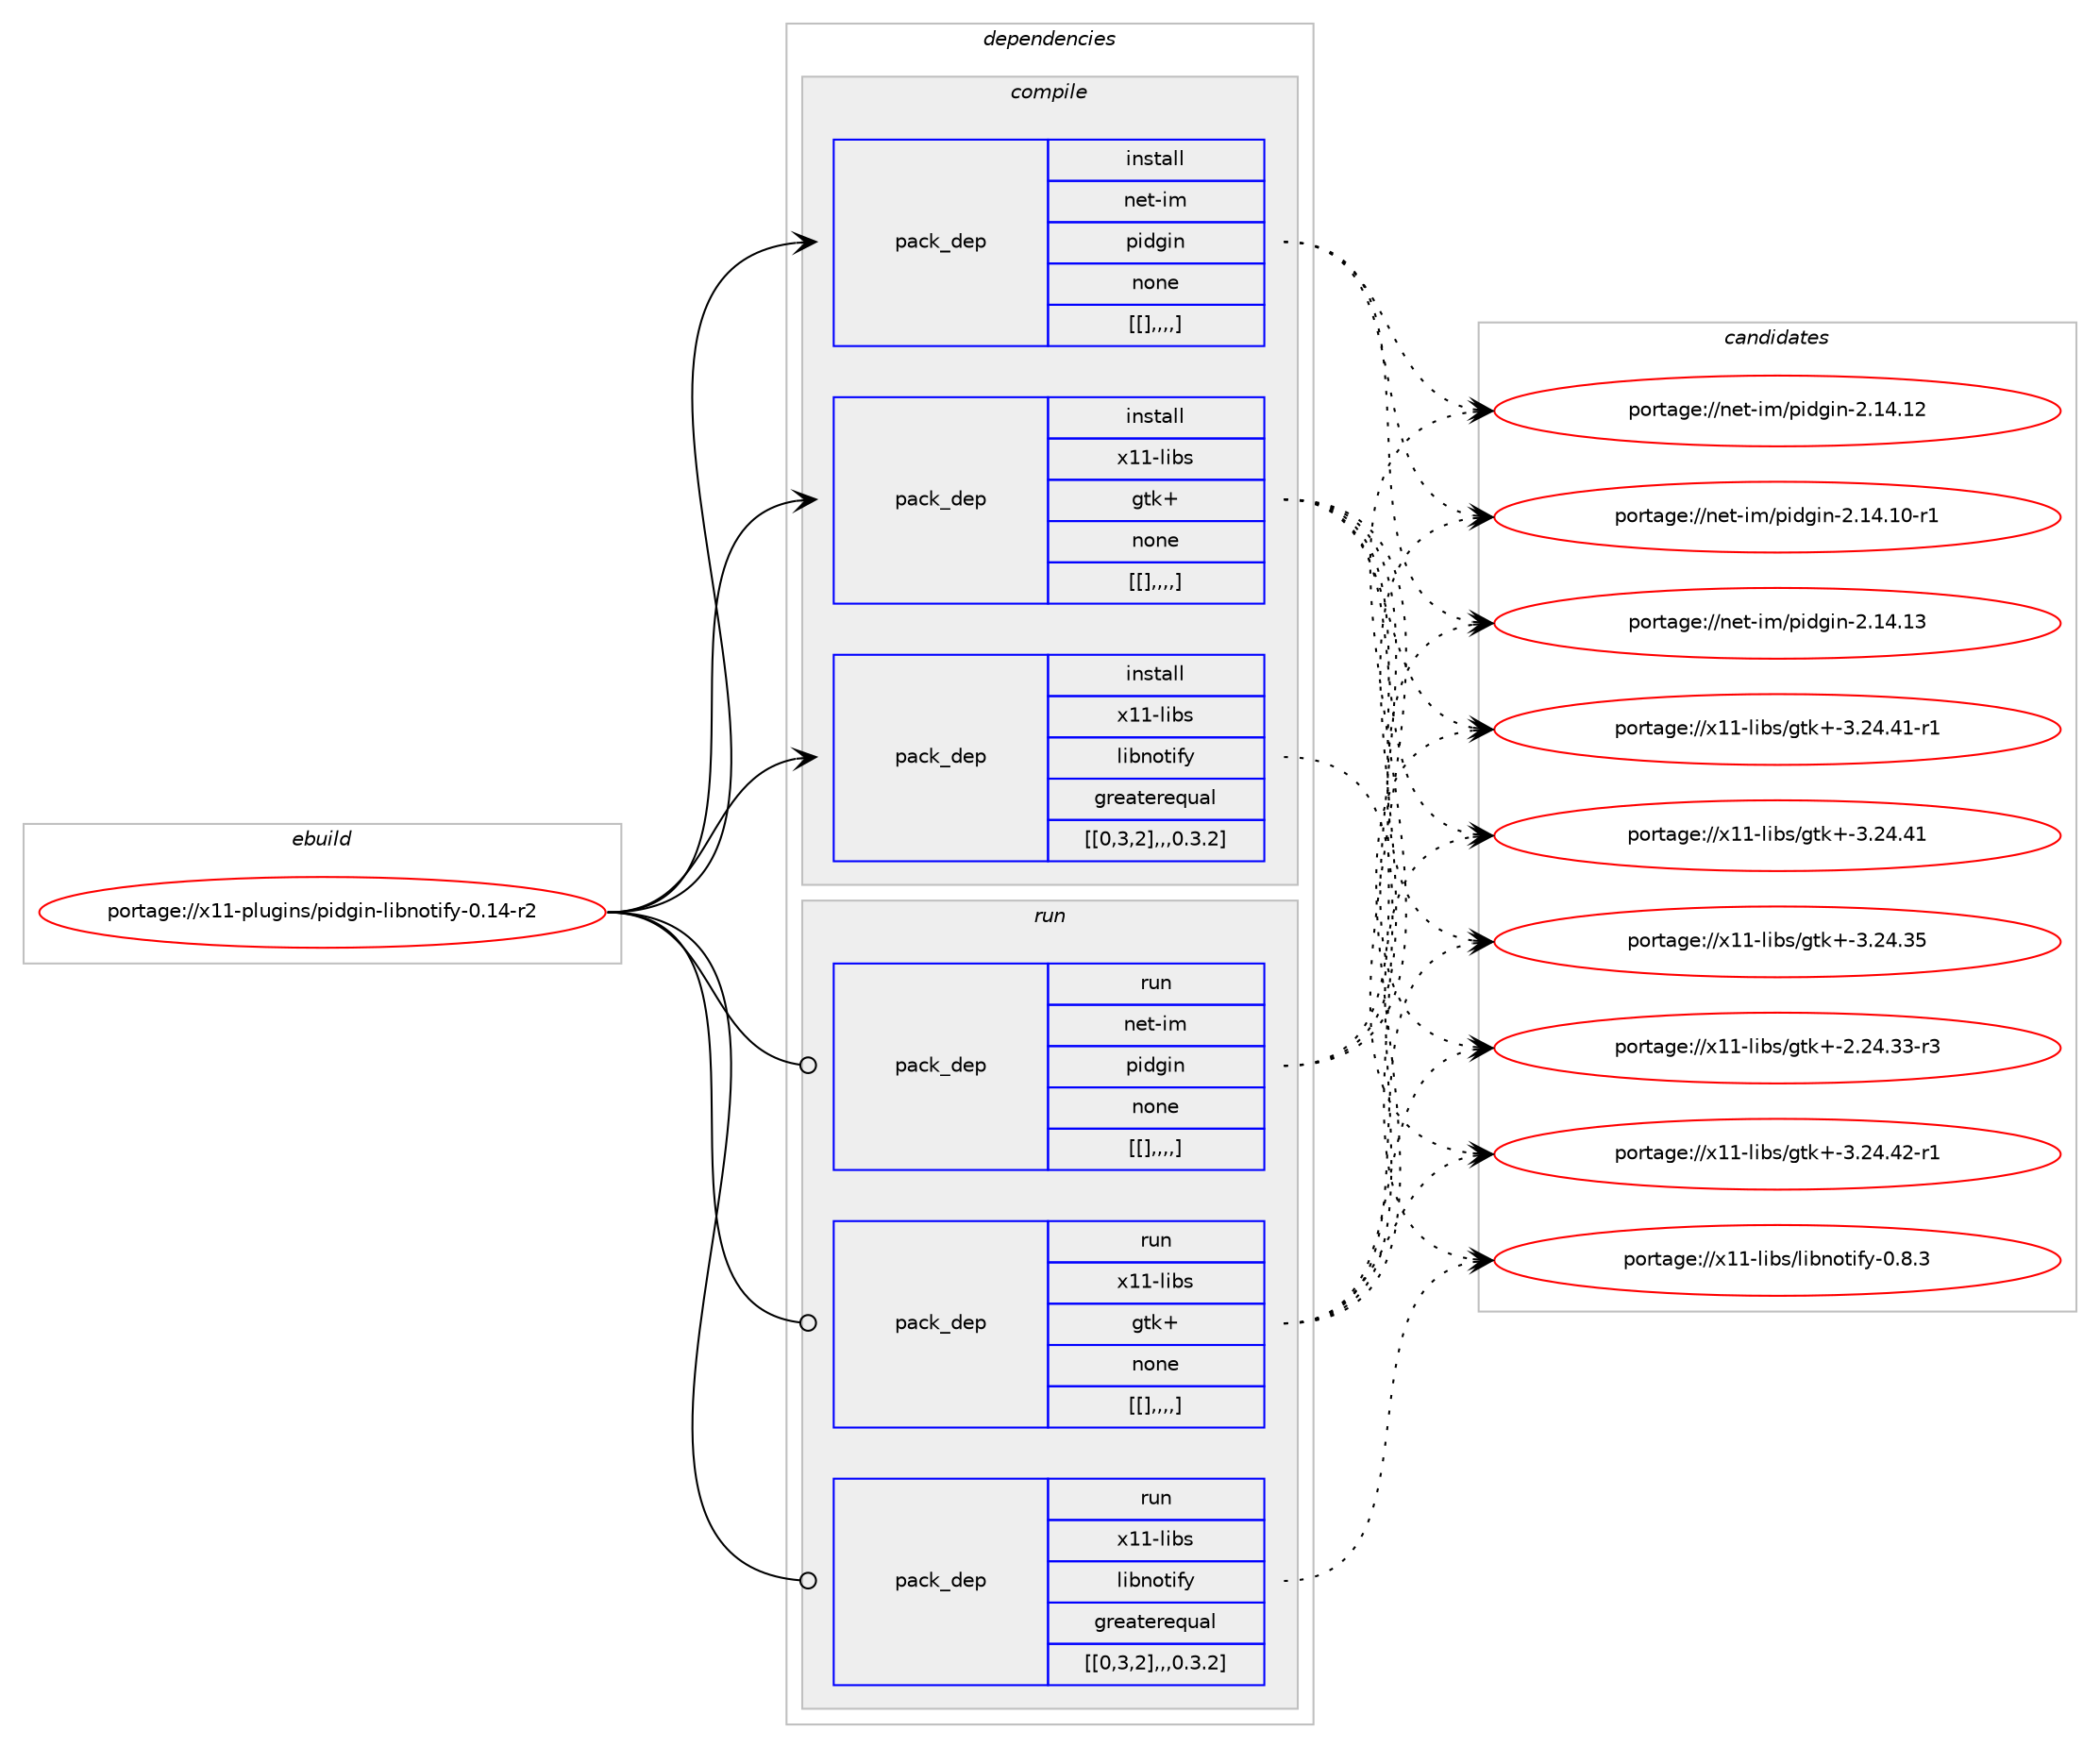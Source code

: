 digraph prolog {

# *************
# Graph options
# *************

newrank=true;
concentrate=true;
compound=true;
graph [rankdir=LR,fontname=Helvetica,fontsize=10,ranksep=1.5];#, ranksep=2.5, nodesep=0.2];
edge  [arrowhead=vee];
node  [fontname=Helvetica,fontsize=10];

# **********
# The ebuild
# **********

subgraph cluster_leftcol {
color=gray;
label=<<i>ebuild</i>>;
id [label="portage://x11-plugins/pidgin-libnotify-0.14-r2", color=red, width=4, href="../x11-plugins/pidgin-libnotify-0.14-r2.svg"];
}

# ****************
# The dependencies
# ****************

subgraph cluster_midcol {
color=gray;
label=<<i>dependencies</i>>;
subgraph cluster_compile {
fillcolor="#eeeeee";
style=filled;
label=<<i>compile</i>>;
subgraph pack352999 {
dependency484508 [label=<<TABLE BORDER="0" CELLBORDER="1" CELLSPACING="0" CELLPADDING="4" WIDTH="220"><TR><TD ROWSPAN="6" CELLPADDING="30">pack_dep</TD></TR><TR><TD WIDTH="110">install</TD></TR><TR><TD>net-im</TD></TR><TR><TD>pidgin</TD></TR><TR><TD>none</TD></TR><TR><TD>[[],,,,]</TD></TR></TABLE>>, shape=none, color=blue];
}
id:e -> dependency484508:w [weight=20,style="solid",arrowhead="vee"];
subgraph pack353000 {
dependency484509 [label=<<TABLE BORDER="0" CELLBORDER="1" CELLSPACING="0" CELLPADDING="4" WIDTH="220"><TR><TD ROWSPAN="6" CELLPADDING="30">pack_dep</TD></TR><TR><TD WIDTH="110">install</TD></TR><TR><TD>x11-libs</TD></TR><TR><TD>gtk+</TD></TR><TR><TD>none</TD></TR><TR><TD>[[],,,,]</TD></TR></TABLE>>, shape=none, color=blue];
}
id:e -> dependency484509:w [weight=20,style="solid",arrowhead="vee"];
subgraph pack353001 {
dependency484510 [label=<<TABLE BORDER="0" CELLBORDER="1" CELLSPACING="0" CELLPADDING="4" WIDTH="220"><TR><TD ROWSPAN="6" CELLPADDING="30">pack_dep</TD></TR><TR><TD WIDTH="110">install</TD></TR><TR><TD>x11-libs</TD></TR><TR><TD>libnotify</TD></TR><TR><TD>greaterequal</TD></TR><TR><TD>[[0,3,2],,,0.3.2]</TD></TR></TABLE>>, shape=none, color=blue];
}
id:e -> dependency484510:w [weight=20,style="solid",arrowhead="vee"];
}
subgraph cluster_compileandrun {
fillcolor="#eeeeee";
style=filled;
label=<<i>compile and run</i>>;
}
subgraph cluster_run {
fillcolor="#eeeeee";
style=filled;
label=<<i>run</i>>;
subgraph pack353002 {
dependency484511 [label=<<TABLE BORDER="0" CELLBORDER="1" CELLSPACING="0" CELLPADDING="4" WIDTH="220"><TR><TD ROWSPAN="6" CELLPADDING="30">pack_dep</TD></TR><TR><TD WIDTH="110">run</TD></TR><TR><TD>net-im</TD></TR><TR><TD>pidgin</TD></TR><TR><TD>none</TD></TR><TR><TD>[[],,,,]</TD></TR></TABLE>>, shape=none, color=blue];
}
id:e -> dependency484511:w [weight=20,style="solid",arrowhead="odot"];
subgraph pack353003 {
dependency484512 [label=<<TABLE BORDER="0" CELLBORDER="1" CELLSPACING="0" CELLPADDING="4" WIDTH="220"><TR><TD ROWSPAN="6" CELLPADDING="30">pack_dep</TD></TR><TR><TD WIDTH="110">run</TD></TR><TR><TD>x11-libs</TD></TR><TR><TD>gtk+</TD></TR><TR><TD>none</TD></TR><TR><TD>[[],,,,]</TD></TR></TABLE>>, shape=none, color=blue];
}
id:e -> dependency484512:w [weight=20,style="solid",arrowhead="odot"];
subgraph pack353004 {
dependency484513 [label=<<TABLE BORDER="0" CELLBORDER="1" CELLSPACING="0" CELLPADDING="4" WIDTH="220"><TR><TD ROWSPAN="6" CELLPADDING="30">pack_dep</TD></TR><TR><TD WIDTH="110">run</TD></TR><TR><TD>x11-libs</TD></TR><TR><TD>libnotify</TD></TR><TR><TD>greaterequal</TD></TR><TR><TD>[[0,3,2],,,0.3.2]</TD></TR></TABLE>>, shape=none, color=blue];
}
id:e -> dependency484513:w [weight=20,style="solid",arrowhead="odot"];
}
}

# **************
# The candidates
# **************

subgraph cluster_choices {
rank=same;
color=gray;
label=<<i>candidates</i>>;

subgraph choice352999 {
color=black;
nodesep=1;
choice11010111645105109471121051001031051104550464952464951 [label="portage://net-im/pidgin-2.14.13", color=red, width=4,href="../net-im/pidgin-2.14.13.svg"];
choice11010111645105109471121051001031051104550464952464950 [label="portage://net-im/pidgin-2.14.12", color=red, width=4,href="../net-im/pidgin-2.14.12.svg"];
choice110101116451051094711210510010310511045504649524649484511449 [label="portage://net-im/pidgin-2.14.10-r1", color=red, width=4,href="../net-im/pidgin-2.14.10-r1.svg"];
dependency484508:e -> choice11010111645105109471121051001031051104550464952464951:w [style=dotted,weight="100"];
dependency484508:e -> choice11010111645105109471121051001031051104550464952464950:w [style=dotted,weight="100"];
dependency484508:e -> choice110101116451051094711210510010310511045504649524649484511449:w [style=dotted,weight="100"];
}
subgraph choice353000 {
color=black;
nodesep=1;
choice12049494510810598115471031161074345514650524652504511449 [label="portage://x11-libs/gtk+-3.24.42-r1", color=red, width=4,href="../x11-libs/gtk+-3.24.42-r1.svg"];
choice12049494510810598115471031161074345514650524652494511449 [label="portage://x11-libs/gtk+-3.24.41-r1", color=red, width=4,href="../x11-libs/gtk+-3.24.41-r1.svg"];
choice1204949451081059811547103116107434551465052465249 [label="portage://x11-libs/gtk+-3.24.41", color=red, width=4,href="../x11-libs/gtk+-3.24.41.svg"];
choice1204949451081059811547103116107434551465052465153 [label="portage://x11-libs/gtk+-3.24.35", color=red, width=4,href="../x11-libs/gtk+-3.24.35.svg"];
choice12049494510810598115471031161074345504650524651514511451 [label="portage://x11-libs/gtk+-2.24.33-r3", color=red, width=4,href="../x11-libs/gtk+-2.24.33-r3.svg"];
dependency484509:e -> choice12049494510810598115471031161074345514650524652504511449:w [style=dotted,weight="100"];
dependency484509:e -> choice12049494510810598115471031161074345514650524652494511449:w [style=dotted,weight="100"];
dependency484509:e -> choice1204949451081059811547103116107434551465052465249:w [style=dotted,weight="100"];
dependency484509:e -> choice1204949451081059811547103116107434551465052465153:w [style=dotted,weight="100"];
dependency484509:e -> choice12049494510810598115471031161074345504650524651514511451:w [style=dotted,weight="100"];
}
subgraph choice353001 {
color=black;
nodesep=1;
choice120494945108105981154710810598110111116105102121454846564651 [label="portage://x11-libs/libnotify-0.8.3", color=red, width=4,href="../x11-libs/libnotify-0.8.3.svg"];
dependency484510:e -> choice120494945108105981154710810598110111116105102121454846564651:w [style=dotted,weight="100"];
}
subgraph choice353002 {
color=black;
nodesep=1;
choice11010111645105109471121051001031051104550464952464951 [label="portage://net-im/pidgin-2.14.13", color=red, width=4,href="../net-im/pidgin-2.14.13.svg"];
choice11010111645105109471121051001031051104550464952464950 [label="portage://net-im/pidgin-2.14.12", color=red, width=4,href="../net-im/pidgin-2.14.12.svg"];
choice110101116451051094711210510010310511045504649524649484511449 [label="portage://net-im/pidgin-2.14.10-r1", color=red, width=4,href="../net-im/pidgin-2.14.10-r1.svg"];
dependency484511:e -> choice11010111645105109471121051001031051104550464952464951:w [style=dotted,weight="100"];
dependency484511:e -> choice11010111645105109471121051001031051104550464952464950:w [style=dotted,weight="100"];
dependency484511:e -> choice110101116451051094711210510010310511045504649524649484511449:w [style=dotted,weight="100"];
}
subgraph choice353003 {
color=black;
nodesep=1;
choice12049494510810598115471031161074345514650524652504511449 [label="portage://x11-libs/gtk+-3.24.42-r1", color=red, width=4,href="../x11-libs/gtk+-3.24.42-r1.svg"];
choice12049494510810598115471031161074345514650524652494511449 [label="portage://x11-libs/gtk+-3.24.41-r1", color=red, width=4,href="../x11-libs/gtk+-3.24.41-r1.svg"];
choice1204949451081059811547103116107434551465052465249 [label="portage://x11-libs/gtk+-3.24.41", color=red, width=4,href="../x11-libs/gtk+-3.24.41.svg"];
choice1204949451081059811547103116107434551465052465153 [label="portage://x11-libs/gtk+-3.24.35", color=red, width=4,href="../x11-libs/gtk+-3.24.35.svg"];
choice12049494510810598115471031161074345504650524651514511451 [label="portage://x11-libs/gtk+-2.24.33-r3", color=red, width=4,href="../x11-libs/gtk+-2.24.33-r3.svg"];
dependency484512:e -> choice12049494510810598115471031161074345514650524652504511449:w [style=dotted,weight="100"];
dependency484512:e -> choice12049494510810598115471031161074345514650524652494511449:w [style=dotted,weight="100"];
dependency484512:e -> choice1204949451081059811547103116107434551465052465249:w [style=dotted,weight="100"];
dependency484512:e -> choice1204949451081059811547103116107434551465052465153:w [style=dotted,weight="100"];
dependency484512:e -> choice12049494510810598115471031161074345504650524651514511451:w [style=dotted,weight="100"];
}
subgraph choice353004 {
color=black;
nodesep=1;
choice120494945108105981154710810598110111116105102121454846564651 [label="portage://x11-libs/libnotify-0.8.3", color=red, width=4,href="../x11-libs/libnotify-0.8.3.svg"];
dependency484513:e -> choice120494945108105981154710810598110111116105102121454846564651:w [style=dotted,weight="100"];
}
}

}
